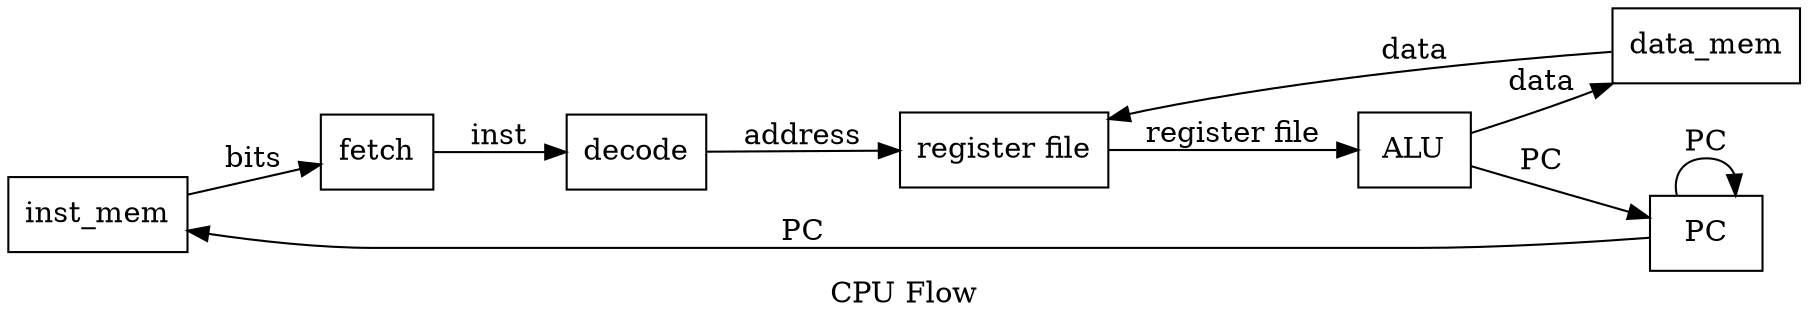 digraph CPU{
    node[shape=block]
    label = "CPU Flow"
    rankdir = LR
    inst_mem -> fetch [label="bits"]
    fetch -> decode [label="inst"]
    decode -> "register file" [label="address"]
    "register file" -> ALU [label="register file"]
    ALU -> data_mem [label="data"]
    data_mem -> "register file" [label="data"]
    ALU -> PC [label=PC]
    PC -> PC  [label=PC]
    PC -> inst_mem [label=PC]
}